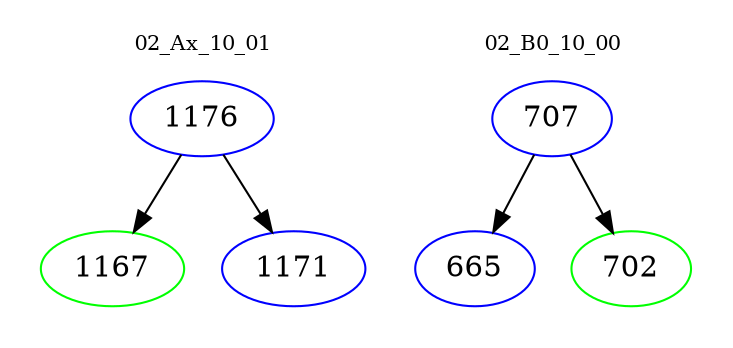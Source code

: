 digraph{
subgraph cluster_0 {
color = white
label = "02_Ax_10_01";
fontsize=10;
T0_1176 [label="1176", color="blue"]
T0_1176 -> T0_1167 [color="black"]
T0_1167 [label="1167", color="green"]
T0_1176 -> T0_1171 [color="black"]
T0_1171 [label="1171", color="blue"]
}
subgraph cluster_1 {
color = white
label = "02_B0_10_00";
fontsize=10;
T1_707 [label="707", color="blue"]
T1_707 -> T1_665 [color="black"]
T1_665 [label="665", color="blue"]
T1_707 -> T1_702 [color="black"]
T1_702 [label="702", color="green"]
}
}
